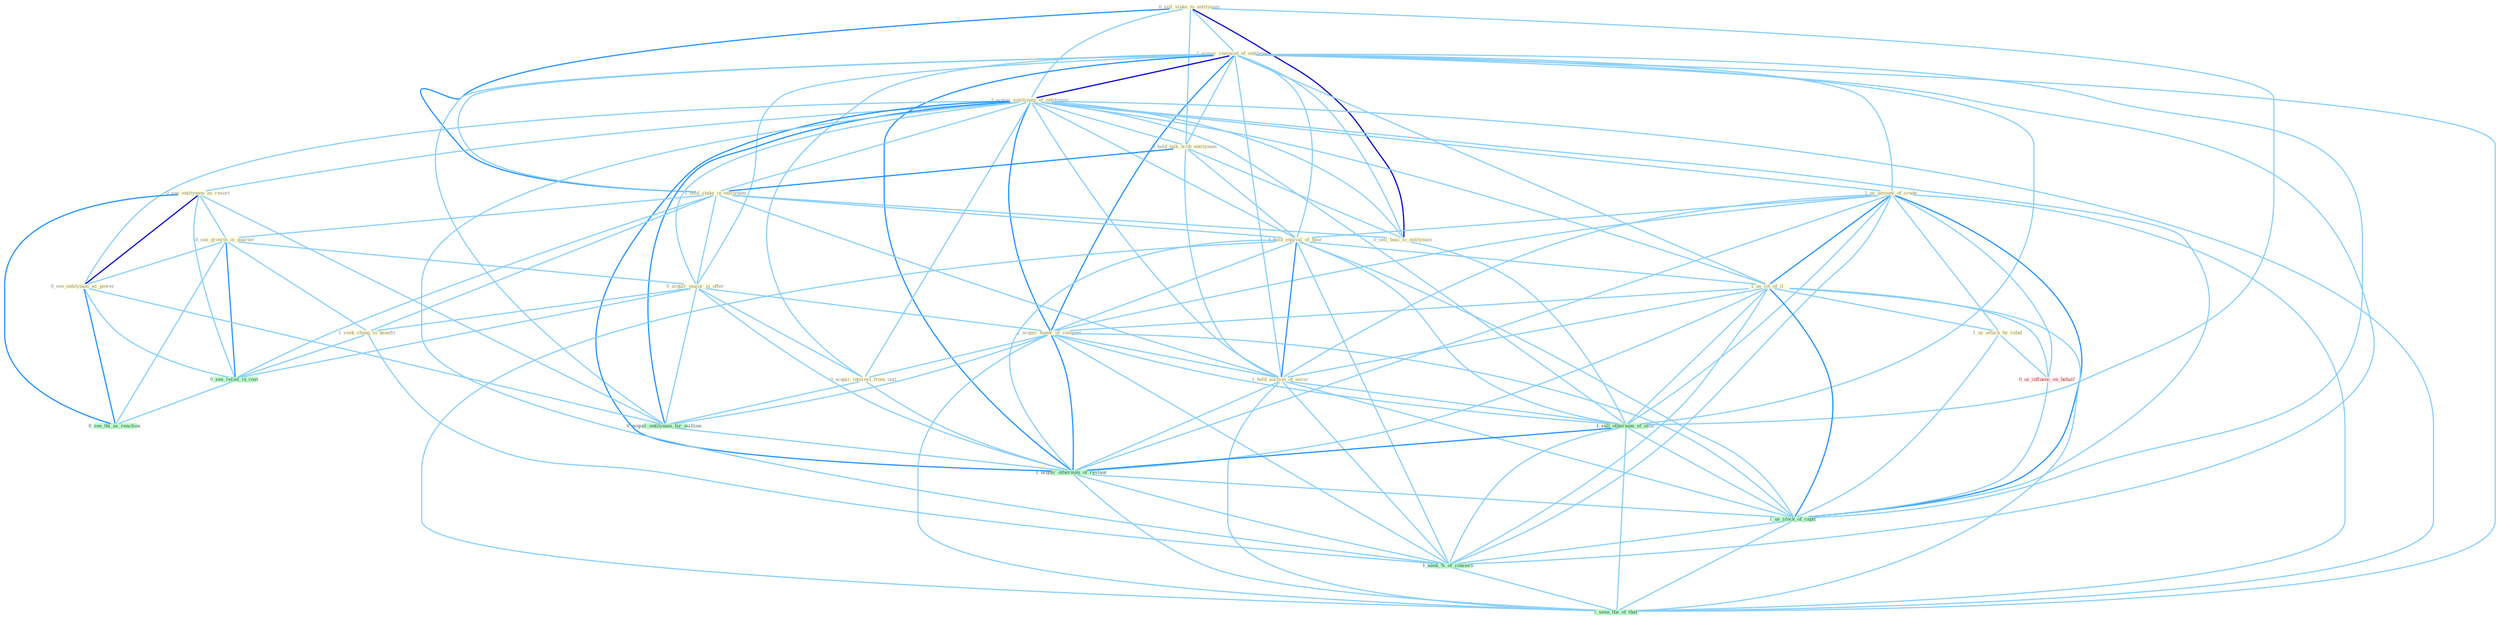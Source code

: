 Graph G{ 
    node
    [shape=polygon,style=filled,width=.5,height=.06,color="#BDFCC9",fixedsize=true,fontsize=4,
    fontcolor="#2f4f4f"];
    {node
    [color="#ffffe0", fontcolor="#8b7d6b"] "0_sell_stake_to_entitynam " "1_acquir_remaind_of_entitynam " "1_acquir_entitynam_of_entitynam " "0_hold_talk_with_entitynam " "1_hold_stake_in_entitynam " "0_see_entitynam_as_resort " "0_see_growth_in_quarter " "1_us_amount_of_crude " "1_hold_equival_of_hear " "0_sell_busi_to_entitynam " "1_us_lot_of_it " "0_acquir_major_in_offer " "1_acquir_hundr_of_compani " "0_see_entitynam_as_power " "1_seek_chang_in_benefit " "0_acquir_interest_from_unit " "1_us_attack_by_rebel " "1_hold_auction_of_secur "}
{node [color="#fff0f5", fontcolor="#b22222"] "0_us_influenc_on_behalf "}
edge [color="#B0E2FF"];

	"0_sell_stake_to_entitynam " -- "1_acquir_remaind_of_entitynam " [w="1", color="#87cefa" ];
	"0_sell_stake_to_entitynam " -- "1_acquir_entitynam_of_entitynam " [w="1", color="#87cefa" ];
	"0_sell_stake_to_entitynam " -- "0_hold_talk_with_entitynam " [w="1", color="#87cefa" ];
	"0_sell_stake_to_entitynam " -- "1_hold_stake_in_entitynam " [w="2", color="#1e90ff" , len=0.8];
	"0_sell_stake_to_entitynam " -- "0_sell_busi_to_entitynam " [w="3", color="#0000cd" , len=0.6];
	"0_sell_stake_to_entitynam " -- "1_sell_othernum_of_offic " [w="1", color="#87cefa" ];
	"1_acquir_remaind_of_entitynam " -- "1_acquir_entitynam_of_entitynam " [w="3", color="#0000cd" , len=0.6];
	"1_acquir_remaind_of_entitynam " -- "0_hold_talk_with_entitynam " [w="1", color="#87cefa" ];
	"1_acquir_remaind_of_entitynam " -- "1_hold_stake_in_entitynam " [w="1", color="#87cefa" ];
	"1_acquir_remaind_of_entitynam " -- "1_us_amount_of_crude " [w="1", color="#87cefa" ];
	"1_acquir_remaind_of_entitynam " -- "1_hold_equival_of_hear " [w="1", color="#87cefa" ];
	"1_acquir_remaind_of_entitynam " -- "0_sell_busi_to_entitynam " [w="1", color="#87cefa" ];
	"1_acquir_remaind_of_entitynam " -- "1_us_lot_of_it " [w="1", color="#87cefa" ];
	"1_acquir_remaind_of_entitynam " -- "0_acquir_major_in_offer " [w="1", color="#87cefa" ];
	"1_acquir_remaind_of_entitynam " -- "1_acquir_hundr_of_compani " [w="2", color="#1e90ff" , len=0.8];
	"1_acquir_remaind_of_entitynam " -- "0_acquir_interest_from_unit " [w="1", color="#87cefa" ];
	"1_acquir_remaind_of_entitynam " -- "1_hold_auction_of_secur " [w="1", color="#87cefa" ];
	"1_acquir_remaind_of_entitynam " -- "0_acquir_entitynam_for_million " [w="1", color="#87cefa" ];
	"1_acquir_remaind_of_entitynam " -- "1_sell_othernum_of_offic " [w="1", color="#87cefa" ];
	"1_acquir_remaind_of_entitynam " -- "1_acquir_othernum_of_restaur " [w="2", color="#1e90ff" , len=0.8];
	"1_acquir_remaind_of_entitynam " -- "1_us_stock_of_capit " [w="1", color="#87cefa" ];
	"1_acquir_remaind_of_entitynam " -- "1_seek_%_of_concern " [w="1", color="#87cefa" ];
	"1_acquir_remaind_of_entitynam " -- "1_seen_the_of_that " [w="1", color="#87cefa" ];
	"1_acquir_entitynam_of_entitynam " -- "0_hold_talk_with_entitynam " [w="1", color="#87cefa" ];
	"1_acquir_entitynam_of_entitynam " -- "1_hold_stake_in_entitynam " [w="1", color="#87cefa" ];
	"1_acquir_entitynam_of_entitynam " -- "0_see_entitynam_as_resort " [w="1", color="#87cefa" ];
	"1_acquir_entitynam_of_entitynam " -- "1_us_amount_of_crude " [w="1", color="#87cefa" ];
	"1_acquir_entitynam_of_entitynam " -- "1_hold_equival_of_hear " [w="1", color="#87cefa" ];
	"1_acquir_entitynam_of_entitynam " -- "0_sell_busi_to_entitynam " [w="1", color="#87cefa" ];
	"1_acquir_entitynam_of_entitynam " -- "1_us_lot_of_it " [w="1", color="#87cefa" ];
	"1_acquir_entitynam_of_entitynam " -- "0_acquir_major_in_offer " [w="1", color="#87cefa" ];
	"1_acquir_entitynam_of_entitynam " -- "1_acquir_hundr_of_compani " [w="2", color="#1e90ff" , len=0.8];
	"1_acquir_entitynam_of_entitynam " -- "0_see_entitynam_as_power " [w="1", color="#87cefa" ];
	"1_acquir_entitynam_of_entitynam " -- "0_acquir_interest_from_unit " [w="1", color="#87cefa" ];
	"1_acquir_entitynam_of_entitynam " -- "1_hold_auction_of_secur " [w="1", color="#87cefa" ];
	"1_acquir_entitynam_of_entitynam " -- "0_acquir_entitynam_for_million " [w="2", color="#1e90ff" , len=0.8];
	"1_acquir_entitynam_of_entitynam " -- "1_sell_othernum_of_offic " [w="1", color="#87cefa" ];
	"1_acquir_entitynam_of_entitynam " -- "1_acquir_othernum_of_restaur " [w="2", color="#1e90ff" , len=0.8];
	"1_acquir_entitynam_of_entitynam " -- "1_us_stock_of_capit " [w="1", color="#87cefa" ];
	"1_acquir_entitynam_of_entitynam " -- "1_seek_%_of_concern " [w="1", color="#87cefa" ];
	"1_acquir_entitynam_of_entitynam " -- "1_seen_the_of_that " [w="1", color="#87cefa" ];
	"0_hold_talk_with_entitynam " -- "1_hold_stake_in_entitynam " [w="2", color="#1e90ff" , len=0.8];
	"0_hold_talk_with_entitynam " -- "1_hold_equival_of_hear " [w="1", color="#87cefa" ];
	"0_hold_talk_with_entitynam " -- "0_sell_busi_to_entitynam " [w="1", color="#87cefa" ];
	"0_hold_talk_with_entitynam " -- "1_hold_auction_of_secur " [w="1", color="#87cefa" ];
	"1_hold_stake_in_entitynam " -- "0_see_growth_in_quarter " [w="1", color="#87cefa" ];
	"1_hold_stake_in_entitynam " -- "1_hold_equival_of_hear " [w="1", color="#87cefa" ];
	"1_hold_stake_in_entitynam " -- "0_sell_busi_to_entitynam " [w="1", color="#87cefa" ];
	"1_hold_stake_in_entitynam " -- "0_acquir_major_in_offer " [w="1", color="#87cefa" ];
	"1_hold_stake_in_entitynam " -- "1_seek_chang_in_benefit " [w="1", color="#87cefa" ];
	"1_hold_stake_in_entitynam " -- "1_hold_auction_of_secur " [w="1", color="#87cefa" ];
	"1_hold_stake_in_entitynam " -- "0_see_relief_in_cost " [w="1", color="#87cefa" ];
	"0_see_entitynam_as_resort " -- "0_see_growth_in_quarter " [w="1", color="#87cefa" ];
	"0_see_entitynam_as_resort " -- "0_see_entitynam_as_power " [w="3", color="#0000cd" , len=0.6];
	"0_see_entitynam_as_resort " -- "0_acquir_entitynam_for_million " [w="1", color="#87cefa" ];
	"0_see_entitynam_as_resort " -- "0_see_relief_in_cost " [w="1", color="#87cefa" ];
	"0_see_entitynam_as_resort " -- "0_see_thi_as_reaction " [w="2", color="#1e90ff" , len=0.8];
	"0_see_growth_in_quarter " -- "0_acquir_major_in_offer " [w="1", color="#87cefa" ];
	"0_see_growth_in_quarter " -- "0_see_entitynam_as_power " [w="1", color="#87cefa" ];
	"0_see_growth_in_quarter " -- "1_seek_chang_in_benefit " [w="1", color="#87cefa" ];
	"0_see_growth_in_quarter " -- "0_see_relief_in_cost " [w="2", color="#1e90ff" , len=0.8];
	"0_see_growth_in_quarter " -- "0_see_thi_as_reaction " [w="1", color="#87cefa" ];
	"1_us_amount_of_crude " -- "1_hold_equival_of_hear " [w="1", color="#87cefa" ];
	"1_us_amount_of_crude " -- "1_us_lot_of_it " [w="2", color="#1e90ff" , len=0.8];
	"1_us_amount_of_crude " -- "1_acquir_hundr_of_compani " [w="1", color="#87cefa" ];
	"1_us_amount_of_crude " -- "1_us_attack_by_rebel " [w="1", color="#87cefa" ];
	"1_us_amount_of_crude " -- "1_hold_auction_of_secur " [w="1", color="#87cefa" ];
	"1_us_amount_of_crude " -- "1_sell_othernum_of_offic " [w="1", color="#87cefa" ];
	"1_us_amount_of_crude " -- "0_us_influenc_on_behalf " [w="1", color="#87cefa" ];
	"1_us_amount_of_crude " -- "1_acquir_othernum_of_restaur " [w="1", color="#87cefa" ];
	"1_us_amount_of_crude " -- "1_us_stock_of_capit " [w="2", color="#1e90ff" , len=0.8];
	"1_us_amount_of_crude " -- "1_seek_%_of_concern " [w="1", color="#87cefa" ];
	"1_us_amount_of_crude " -- "1_seen_the_of_that " [w="1", color="#87cefa" ];
	"1_hold_equival_of_hear " -- "1_us_lot_of_it " [w="1", color="#87cefa" ];
	"1_hold_equival_of_hear " -- "1_acquir_hundr_of_compani " [w="1", color="#87cefa" ];
	"1_hold_equival_of_hear " -- "1_hold_auction_of_secur " [w="2", color="#1e90ff" , len=0.8];
	"1_hold_equival_of_hear " -- "1_sell_othernum_of_offic " [w="1", color="#87cefa" ];
	"1_hold_equival_of_hear " -- "1_acquir_othernum_of_restaur " [w="1", color="#87cefa" ];
	"1_hold_equival_of_hear " -- "1_us_stock_of_capit " [w="1", color="#87cefa" ];
	"1_hold_equival_of_hear " -- "1_seek_%_of_concern " [w="1", color="#87cefa" ];
	"1_hold_equival_of_hear " -- "1_seen_the_of_that " [w="1", color="#87cefa" ];
	"0_sell_busi_to_entitynam " -- "1_sell_othernum_of_offic " [w="1", color="#87cefa" ];
	"1_us_lot_of_it " -- "1_acquir_hundr_of_compani " [w="1", color="#87cefa" ];
	"1_us_lot_of_it " -- "1_us_attack_by_rebel " [w="1", color="#87cefa" ];
	"1_us_lot_of_it " -- "1_hold_auction_of_secur " [w="1", color="#87cefa" ];
	"1_us_lot_of_it " -- "1_sell_othernum_of_offic " [w="1", color="#87cefa" ];
	"1_us_lot_of_it " -- "0_us_influenc_on_behalf " [w="1", color="#87cefa" ];
	"1_us_lot_of_it " -- "1_acquir_othernum_of_restaur " [w="1", color="#87cefa" ];
	"1_us_lot_of_it " -- "1_us_stock_of_capit " [w="2", color="#1e90ff" , len=0.8];
	"1_us_lot_of_it " -- "1_seek_%_of_concern " [w="1", color="#87cefa" ];
	"1_us_lot_of_it " -- "1_seen_the_of_that " [w="1", color="#87cefa" ];
	"0_acquir_major_in_offer " -- "1_acquir_hundr_of_compani " [w="1", color="#87cefa" ];
	"0_acquir_major_in_offer " -- "1_seek_chang_in_benefit " [w="1", color="#87cefa" ];
	"0_acquir_major_in_offer " -- "0_acquir_interest_from_unit " [w="1", color="#87cefa" ];
	"0_acquir_major_in_offer " -- "0_acquir_entitynam_for_million " [w="1", color="#87cefa" ];
	"0_acquir_major_in_offer " -- "0_see_relief_in_cost " [w="1", color="#87cefa" ];
	"0_acquir_major_in_offer " -- "1_acquir_othernum_of_restaur " [w="1", color="#87cefa" ];
	"1_acquir_hundr_of_compani " -- "0_acquir_interest_from_unit " [w="1", color="#87cefa" ];
	"1_acquir_hundr_of_compani " -- "1_hold_auction_of_secur " [w="1", color="#87cefa" ];
	"1_acquir_hundr_of_compani " -- "0_acquir_entitynam_for_million " [w="1", color="#87cefa" ];
	"1_acquir_hundr_of_compani " -- "1_sell_othernum_of_offic " [w="1", color="#87cefa" ];
	"1_acquir_hundr_of_compani " -- "1_acquir_othernum_of_restaur " [w="2", color="#1e90ff" , len=0.8];
	"1_acquir_hundr_of_compani " -- "1_us_stock_of_capit " [w="1", color="#87cefa" ];
	"1_acquir_hundr_of_compani " -- "1_seek_%_of_concern " [w="1", color="#87cefa" ];
	"1_acquir_hundr_of_compani " -- "1_seen_the_of_that " [w="1", color="#87cefa" ];
	"0_see_entitynam_as_power " -- "0_acquir_entitynam_for_million " [w="1", color="#87cefa" ];
	"0_see_entitynam_as_power " -- "0_see_relief_in_cost " [w="1", color="#87cefa" ];
	"0_see_entitynam_as_power " -- "0_see_thi_as_reaction " [w="2", color="#1e90ff" , len=0.8];
	"1_seek_chang_in_benefit " -- "0_see_relief_in_cost " [w="1", color="#87cefa" ];
	"1_seek_chang_in_benefit " -- "1_seek_%_of_concern " [w="1", color="#87cefa" ];
	"0_acquir_interest_from_unit " -- "0_acquir_entitynam_for_million " [w="1", color="#87cefa" ];
	"0_acquir_interest_from_unit " -- "1_acquir_othernum_of_restaur " [w="1", color="#87cefa" ];
	"1_us_attack_by_rebel " -- "0_us_influenc_on_behalf " [w="1", color="#87cefa" ];
	"1_us_attack_by_rebel " -- "1_us_stock_of_capit " [w="1", color="#87cefa" ];
	"1_hold_auction_of_secur " -- "1_sell_othernum_of_offic " [w="1", color="#87cefa" ];
	"1_hold_auction_of_secur " -- "1_acquir_othernum_of_restaur " [w="1", color="#87cefa" ];
	"1_hold_auction_of_secur " -- "1_us_stock_of_capit " [w="1", color="#87cefa" ];
	"1_hold_auction_of_secur " -- "1_seek_%_of_concern " [w="1", color="#87cefa" ];
	"1_hold_auction_of_secur " -- "1_seen_the_of_that " [w="1", color="#87cefa" ];
	"0_acquir_entitynam_for_million " -- "1_acquir_othernum_of_restaur " [w="1", color="#87cefa" ];
	"1_sell_othernum_of_offic " -- "1_acquir_othernum_of_restaur " [w="2", color="#1e90ff" , len=0.8];
	"1_sell_othernum_of_offic " -- "1_us_stock_of_capit " [w="1", color="#87cefa" ];
	"1_sell_othernum_of_offic " -- "1_seek_%_of_concern " [w="1", color="#87cefa" ];
	"1_sell_othernum_of_offic " -- "1_seen_the_of_that " [w="1", color="#87cefa" ];
	"0_us_influenc_on_behalf " -- "1_us_stock_of_capit " [w="1", color="#87cefa" ];
	"0_see_relief_in_cost " -- "0_see_thi_as_reaction " [w="1", color="#87cefa" ];
	"1_acquir_othernum_of_restaur " -- "1_us_stock_of_capit " [w="1", color="#87cefa" ];
	"1_acquir_othernum_of_restaur " -- "1_seek_%_of_concern " [w="1", color="#87cefa" ];
	"1_acquir_othernum_of_restaur " -- "1_seen_the_of_that " [w="1", color="#87cefa" ];
	"1_us_stock_of_capit " -- "1_seek_%_of_concern " [w="1", color="#87cefa" ];
	"1_us_stock_of_capit " -- "1_seen_the_of_that " [w="1", color="#87cefa" ];
	"1_seek_%_of_concern " -- "1_seen_the_of_that " [w="1", color="#87cefa" ];
}